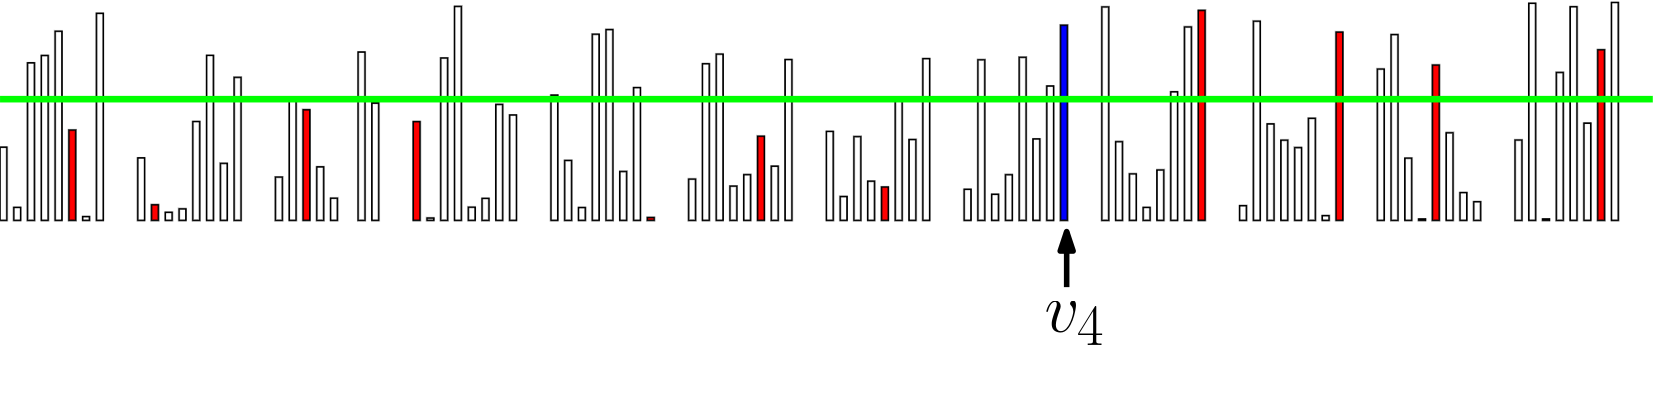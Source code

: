 <?xml version="1.0"?>
<!DOCTYPE ipe SYSTEM "ipe.dtd">
<ipe version="70212" creator="Ipe 7.2.12">
<info created="D:20191006115057" modified="D:20191006115057"/>
<bitmap id="1" width="2000" height="500" BitsPerComponent="8" ColorSpace="DeviceRGB" Filter="FlateDecode" length="16146" encoding="base64">
eNrt3U/otm9a1/EnrDaJhQlWxEBDERa6mllUBklQmyhaPKAlChEoBS2EoF2zCwIXQaEQgWIp
PIso2hSEQVaLmZVSEsEEQ0SCSYltEunuS0/zg2fuv9f1vc/rexzH5/XiWs00d/dzXdd9nsf5
9vfndAIAAAAAAAAAAAAAIMj/ucctAgAAAACI9b/ucYs+8+6mDx8+uEUAAAAAALE05K336jdd
4l4BAAAAAIT72JB/2yUa8sV7df6fv3//3r0CAAAAAAinIbtXAPCIf3aPWwQAAEA4Ddm9AoDH
90H/DDoAgIv+8j1uEUDO2fn8P3/bhvyHb3qrb6W3A2Bm+DOX2AcBAD7GgWte/lu3CCDn7Hxt
m3jbsl3tr6DT2wEwM9gHAQAu+jgU/f1L9HYAZ+cKvf3fn6nwrXQGAMwM9kEAgAeHopf/RG8H
cHZWtrt8KwCwDwIAvDm9fakv3WQWBZydfSsAMDMAAIyhtx8wi1b7Jw8DdDk7+1YAYGYAAGhE
bz9gFv3S2fVebwecnX0rADAzAADMorcfMYueXXo74OzsW9HFyzP9gze5RYCZwT4IAHB7KNLb
nzmL6u2As7NvRVsfh6Ib3CLAzGAfBAC4PRTp7c+cRfV2wNnZt6Ktz4ai/3hGbwfMDPZBAIBH
hiK9/ZmzqN4OODv7VrR1YyjS2wEzg30QAOCRoUhvf+YsqrcDzs6+FW3p7QD2QQCAB+ntR8yi
ejvg7Oxb0ZbeDmAfBAB4kN5+xCyqtwPOzr4VbentAPZBAIAH6e1HzKJ6O+Ds7FvRlt4OYB8E
AHiQ3n7ELKq3A87OvhVt6e0A9kEAgAfp7UfMono74OzsW9GW3g5gHwQAeJDefsQs2ry3v3zP
f3CTBw3Ozr6VzjCY3g5gHwQAeJDefsQs2r+3v7vJgwZnZ99KZxhMbwewDwIAPEhvP2IWHdHb
X16Gv3RGZwBnZ99KZxhPbwewDwIAPEhvP2IWndLbHx+2AWdn34ox7IMA9kEAgAfp7UfMono7
4OzsW9GWfRDAPggAFPQj97zJt9Lbj5hF9XbA2dm3oi37IIB9EAAo6OP4cc1blW29/YhZVG8H
nJ19K9qyDwLYBwGAgr7e23/00qW3N/Bj91ydRfV2wNnZt6It+yCAfRAAKOjrvf3DWXz9oLe3
eoIb/g4FvR1wdvat6M4+CGAfBAAK0ttnPMEfvkRvB5ydfSudYSr7IIB9kE1+9h63CICn0Ntn
PMFN90pvB5ydfSu6sw8C2AfZcXau9m+vA2DujqO3936CervOAM7OvpXOsMjP3WMfBDAz0OXs
/D2X6AwAPH3H0du7P0G9XWcAZ2ffSmdYuuPcYB8EMDMw8uwMALt3HL09ambQ29P8u3vcIpyd
fSvu7jjffYneDmBmYPDZGQB27zh6e9TMoLenqflXZkLfs7NvlbmKVttx7IMA9kF0BgDK7jh6
e9TMoLen+Xiv/sily73C2dm3oumOYx8EsA+G784/fJPOAMBb0dtnPEG9XWe4f68uPfRe9+or
93jWzs6+lc6Qs+PYBwHsg3bnTX8Pr84AwDH09hlPUG/XGe7fq/69/evr1WVWBmdn30pniNpx
7IMA9kG788vz/bEzejsAb0tvn/EE9Xad4f69mtLbv3CJlcHZ2bfSGdJ2HPsggH3Q7rxpH9QZ
ADiG3j7jCertOsP9ezWlt1sZnJ1PyrbOYMexDwLYB+3OejsAJentM56g3q4z3L9XejvOzr4V
g3Yc+yCAfdDurLcDUJDePuMJ6u06w/17pbfj7OxbMWjHsQ8C2Aftzno7AAXp7TOeoN6uM9y/
V3o7zs6+FYN2HPsggH3Q7qy3A1CQ3j7jCertOsP9e6W34+zsWzFox7EPAtgH7c56OwAF6e0z
nqDerjPcv1d6O87OvhWDdhz7IIB90O6stwNQkN4+4wnq7TrD/Xult+Ps7FsxaMexDwLYB+3O
ejsABentM56g3q4z3L9XejvOzr4Vg3Yc+yCAfdDurLcDUJDePuMJ6u06w/17pbfj7OxbMWjH
sQ8C2Aftzno7AAXp7TOeoN6uM9y/V3o7zs6+FYN2HPsggH3Q7qy3A1CQ3j7jCertOsP9e6W3
4+zsWzFox7EPAtgH7c56OwAF6e0znqDerjPcv1d6O87OvhWDdhz7IIB90O6stwNQkN4+4wnq
7TrD/Xult+Ps7FsxaMexDwLYB+3OejsABentM56g3q4z3L9XejvOzr4Vg3Yc+yCAfdDurLcD
UJDePuMJ6u06w/17pbfj7OxbMWjHsQ8C2Aftzno7AAXp7TOeoN6uM9y/V3o7zs6+FYN2HPsg
gH3Q7qy3A1CQ3j7jCertOsP9e6W34+zc51u9fNQfu+4pR0u67zj2QQD7oN1ZbwegIL19xhPU
23WG+/dKb8fZuc+3+vrufJnebsexD0JHv3KPWzRvZqDUPug0AcAx9PYZT1Bv1xnu3yu9HWfn
Pt/q/3/Uu3f/5tPrg95ux7EPQvuT14b/WyrdZwZK7YNOEwAcO/Xp7b2foN6uM9y/V3o7zs59
vtVnvf3C3qy323Hsg9B5bv/WS0wyU2cGSu2DThMAHDn16e3dn6DerjPcv1d6O87Ofb6V3m7H
sQ+CuZ0BMwOl9kG/wWpP8G/c5BYB3ac+vT1qbtfbQ2dRvR1n5z7fSm+349gH2/mNe9wiTDKB
MwOl9kG/wYJP8Aa3COg+9entUXO73h46i+rtODv3+VZ6+1LfedOeLdU+yOl0Oxr4DWKSyZwZ
KLUP+g3WfIJ/64xJBpgx9entUXO73h46yejtODv3+VZ6+wFP8PEuqrfz+Hv1TZf4DWKSiZ0Z
KLUP+g060QMcOfXp7VFzu94eOsno7Tg79/lWevsBT/AXzuzfUu2D+A1ikvEbpPw+6DfoRA/M
8333vOHUp7dHze16e+gko7fj7NznW+ntpZ6g3k7f9QqTTN979YXr7IOc9PbIJwhN/fI9btHr
56tr3rZs6+1Rc7veHjrJ6O00pLfr7RWeoN5O3/UKk0zO2dlvMPSMo7cnPUFo/bb7twMvnRl+
+hK93T545L3S20MnGb2dhvR2vb3CE9Tb6bteYZLpfq++8qknJlaGnHH09qQnOMbvuMl6NfVt
/7ZLer3tP3iP+eobvpXeHjW36+2hk4zeTkN6u95e4Qnq7fRdrzDJxJ1x/AbTzjh6e9ITHDYz
XGO98rYX351r/pNb9HazaJVZVG9PW9v1dtrOotXOznp72nult9N3vcIkE3fG8RtMO+Po7UlP
cNjM8D/OWK+87S1255+4REO++K309sRZVG9PW9v1dtrOotXOznp72nult9N3vcIkE3fG8RtM
O+Po7UlP0MyAt90k0+tb6e2Js6jenra26+2YRft8K7190736lutWH8P1dvwGMcnUOuP4Daad
cfT2pCdoZsDbbpLp9a309sRZVG9PW9v1dsyifb6V3r59ktnwTxHU23F2xiQz9ozjN5h2xtHb
y/iOm7rMV2YGzO3tJhm93SxaaxbV29PWdr0ds2ifb6W371gZfvVTxxzD9Xb8BjHJ1Drj+A2m
nXH09mL74OP/DlC93XplvTrp7dO/ld6eOIvq7Wlru96+xk/f4w2cN4vq7WlNRm/H2RlnnHlr
O0POOHp7sX3wF8/0mq/MDJjb200yertZtNYsqrenre16+9pVdMM/y4Lus6jentZk9HacnXHG
mbe2M+SMo7e33Qf1duuV9eqkt0//Vnp74iyqt6et7Xr7ym/1fZcu69XUWVRvT2syejvOzjjj
zFvbGXLG0dvb7oN6u/XKenXS26d/K709cRbV29PWdr196bfa0kXpPovq7WlNRm/H2RlnnHlr
O0POOHp7231Qb7deWa9Oevv0b6W3J86ienva2q63L/1WenvSLKq3pzUZvR1nZ5xx5q3tDDnj
6O1t90G93XplvTrp7dO/ld6eOIvq7Wlre7He/vKt/vZNzdZ2vT1pFtXb05qM3o6zM84489Z2
hpxx9Pa2+6Debr2yXp309unfSm9PnEX19rS1vV5vf3dTs7Vdb0+aRfX2tCajt+PsjDPOvLWd
IWccvb3tPqi3W6+sVye9ffq30tsTZ1G9PW1tL9nbX57gXz+jt1N8FtXb05qM3o6zM84489Z2
hpxx9Pa2+6Debr2yXp309unfSm9PnEX19rS1vWpv7z4h6+2Bs6jentZk9HacnXHGmbe2M+SM
o7e33Qf1duuV9eqkt0//Vnp74iyqt6et7Xr70t+g3t52Fv3Je97kW+ntpZqM3o6zM84489Z2
hpxx9Pa2+6Debr2yXp309unfSm9PnEX19rS1XW9f+hvU29vOol/fBy97qxO93l6qyejtODvj
jDNvbWfIGUdvb7sP6u3WK+vVSW+f/q309sRZVG9PW9v19qW/Qb297Sz68aN+4BK9XZOpvOPY
B52dSViv3Kt1aztDzjh6e9t9UG+3XlmvTnr79G+ltyfOonp72tquty/9DertbWfRmid6vb3U
E9TbcXbGGWfe2s6QM47e3nYf1NutV9ark94+/Vvp7YmzqN6etrbr7Ut/g3p721lUb9dkmp4H
7YPOziSsV+5Vqd2Z7udBv8FS+6Debr2yXp309unfSm9PnEX19rS1XW9f+hvU29vOonq7JtP0
PGgfDFyv/s49noJTqrU9cB9MP+Po7W33Qb3demW9Ount07+V3p44i+rtaWu73r70N6i3t51F
9XZNpul50D4Yu15t+vc745Rqbdevhp9x9Pa2+6Debr2yXp309unfSm9PnEX19rS1XW9f+hvU
29vOonq7JtP0PGgfjF2v/toldhynVPdKvwo94+jtbfdBvd16Zb066e3Tv5XenjiL6u1pa7ve
vvQ3qLe3nUX1dk2m6XnQPmi9MiEnrFfuVandme7nQb/BUvug3m69sl6d9Pbp30pvT5xF9fa0
tV1vX/ob1NvbzqJ6uybT9DxoH7RemZAT1iv3qtTuTPfzoN9gqX1Qb7deWa9Oevv0b6W3J86i
enva2q63L/0N6u1tZ1G9XZNpeh60D1qvTMgJ65V7VWp3pvt50G+w1D6ot1uvrFcnvX36t9Lb
E2dRvT1tbdfbl/4G9fa2s6jersk0PQ/aB61XJuSE9cq9KrU70/086DdYah/U261X1quT3j79
W+ntibOo3p62tuvtS3+DenvbWVRv12Sangftg9YrE3LCeuVeldqd6X4e9BsstQ/q7dYr69VJ
b5/+rfT2xFlUb09b2/X2pb9Bvb3tLKq3azJNz4P2QeuVCTlhvXKvSu3OdD8P+g2W2gf1duuV
9eqkt0//Vnp74iyqt6et7Xr70t+g3t52FtXbNZmm50H7oPXKhJywXrlXpXZnup8H/QZL7YN6
u/XKenXS26d/K709cRbV29PWdr196W9Qb287i+rtmkzT86B90HplQk5Yr9yrUrsz3c+DfoOl
9kG93XplvTrp7dO/ld6eOIvq7Wlru96+9Deot7edRfV2TabpedA+aL0yISesV+5Vqd2Z7udB
v8FS+6Debr2yXp309ibf6uWjfs9N176V3p44i+rtaWu73r70N6i3t51F9XZNpul50D5ovTIh
J6xX7lWp3Znu58EDfoP/+x77oEnGemW96vu2J/f2dzdd+1Z6e+Isqrenre16+9LfoN7edhbV
2zWZpudB+6D1yoScsF65V6V2Z7qfB2s2mdh9UG+3XlmvTnp7k2/12Uf91zN6u1n0G3/Oenva
2q63L/0N6u1tZ1G9XZNpeh60D1qvTMgJ65V7VWp3pvt58LAm81sv0ZBNMtYr61X3t11v3/pz
1tsTZ1G9PW1t19uX/gb19razqN6uyTQ9D9oHrVcm5IT1yr0qtTvT/TxYs8nE7oPulfXKenXS
25t8K73dLLrhZdDb09Z2vX3pb1BvbzuL6u2aTNPzoH3QemVCTliv3KtSuzPdz4N6e6l90L2y
XlmvTnp7k2+lt5tFN7wMenva2q63L/0N6u1tZ1G9XZNpeh60D1qvTMgJ65V7VWp3pvt5UG8v
tQ+6V9Yr69VJb2/yrfR2s+iGl0FvT1vb9falv0G9ve0sqrdrMk3Pg/ZB65UJOWG9cq9K7c50
Pw/q7aX2QffKemW9OuntTb6V3j7gN/i5m565eentaWu73r50vdLb286iersm0/Q8aB+0XuVM
yMnrlXtVanem+3lQby+1D7pX1ivr1Ulvb/Kt9PYZv8Ebnrl56e1pa7vevnS90tvbzqJ6uybT
9DxoH7Re5UzIyeuVe1Vqd6b7eVBvL7UPulfWK+vVSW9v8q309jG/wa+d0dvtzq+9V3r70vVK
b287i+rtmkzT86B90HqVMyEnr1fuVandme7nQb291D7oXlmvrFcnvb3Jt9LbzQwbPkpvT1vb
9fal65Xe3nYW1ds1mabnQfug9SpnQk5er9yrUrtz8mnid9/kNGF3PuntxWYGKjYZvb3tt9Lb
A3+DervO8Oi90tuXrld6e9tZVG/XZJqeB+2D1qucCTl5vXKvSu3O4aeJTf/U09jThIbcfb4a
MzNQscno7W2/ld4e+BvU23WGR++V3r50vdLb286ievvyh3h653K5XC6Xy+VyuVwul8vlcrlc
LpfL5XK5XC6Xy+VyuVwul8vlcrlcLpfL5XK5XC6Xy+VyuVwul8vlcrlcLpfL5XK5XC6Xy+Vy
uVwul8vlcrlcLpfL5XK5XC6Xy+VyuVwul8vlcrlcLpfL5XK5XC6Xy+VyuVwul8vlcrlcLpfL
5XK5XC6Xy+VyuVwul8vlcrlcLpfL5XK5XC6Xy+VyuVwul8vlcn12nRZ7//79u3fvPnz48A3/
+ct/8vKfv/y35/+Td//P0o86QM1vlWzre3XM2x57r2ravchc4155r5J3nGM2ervzurXdvbJe
9d1xYleGmrNozSf48Vu9fK+zE/LwezVmktm/eZ1d71vN7TrD5nt16aGbkJ+2Xl1cQ0evV2Nm
0Zon+h3vlX71lluqfRC9XWdYuV79/kvcqxbv1Q/c5OQ17zShIXefr+yDgawM3WdRvT3wNFFz
ZtDb0+jtR6xXenvbWVRv12Sangftg9arvhOy9arUjuNeHfC2d/87FPR2u/OKtd29Clzbx+w4
sSuD3r7156y3951k9Had4dF7pbcvXa/09razqN6uyTQ9D9oHrVd9J2TrVakdx7064G3/yTO9
nqDebndesba7V4Fr+5gdJ3Zl0Nu3/pz19r6TjN6uMzx6r/T2peuV3t52FtXbNZmm50H7oPWq
74RsvSq147hX3vamO47e3n1td68C1/YxO07syqC3b/056+19Jxm9XWd49F7p7UvXK7297Syq
t2syTc+D9kHrVd8J2XpVasdxr7ztTXccvb372u5eBa7tY3ac2JVBb9/6c9bb+04yervO8Oi9
0tuXrld6e9tZVG/XZJqeB+2D1qu+E7L1qtSO415525vuOHp797XdvQpc28fsOLErg96+9ees
t/edZPR2neHRe6W3L12v9Pa2s6jersk0PQ/aB61XfSfkrffqX99jvbK2n/T2vB1Hb+++trtX
gWv7mB0ndmXQ27f+nPX2vpOM3q4zPHqv9Pal65Xe3nYW1ds1mabnQfug9arvhLzvN3iD9cra
ftLb83YcvX3G2u5eRa3tY3ac2JVBb9/6c9bb+04yervO8Oi90tuXrld6e9tZVG/XZJqeB+2D
1qu+E/K+3+Afv3Tp7db24vdKb087TWjI3ecrK0MgK0P3WVRvDzxN1JwZ9PY0evsR65Xe3nYW
1ds1mabnQfug9arvhLzzN1hskhmz47hX3VeG2B1Hbx+ytrtXSWv7mB0ndmXQ27f+nPX2vpOM
3q4zPHqv9Pal65Xe3nYW1ds1mabnQfug9arvhKy3l9px3KvuK0PsjqO3D1nb3auktX3MjhO7
MujtW3/OenvfSUZv1xkevVd6+9L1Sm9vO4vq7ZpM0/OgfdB61XdC1ttL7TjuVfeVIXbH0duH
rO3uVdLaPmbHiV0Z9PatP2e9ve8ko7frDI/eK7196Xqlt7edRfV2TabpedA+aL3qOyHr7aV2
HPeq+8oQu+Po7UPWdvcqaW0fs+PErgx6+9afs97ed5LR23WGR++V3r50vdLb286iersm0/Q8
aB+0XvWdkPX2UjuOe1Xtbf9DN9lxip8mNOTu89WYmYFS85XeHvgE9fZS9HaTzMJ7pbcvXa/0
9qR+pbenNRm9nb7r1agmo7db2zN6+7ub7DjFTxMacvf5aszMQKn5Sm8PfIJ6eyl6u0lm4b3S
25euV3p7Ur/S29OajN5O3/VqVJPR263tMb395b/9D2fsOC1OExpy9/lqzMxAqflKbw98gnp7
KXq7SWbhvdLbl65XentSv9Lb05qM3k7f9WpUk9Hbre1Jvd2O0/Q0oSF3f9vHzAyUmq/09sAn
qLeXorebZBbeK7196Xqltyf1K709rcmoH/Rdr0Y1Gb3d2q6323HKnyY05O5v+5iZgVLzld4e
+AT19lL09sz16ruue+bKoLcvXa/09qR+pbenNRn1g77r1agmo7db2/V2O07504SG3P1tHzMz
UGq+0tsDn6DeXoreHrteXaO3t1nb9fakfqW3pzUZ9YO+69WoJqO3W9v1djtO+dOEhtz9bR8z
M1BqvtLbA5+g3l6K3p68Xv38p56/MujtS5+g3p7Ur/T2tCajftB3vRrVZPR2a7vebscpf5rQ
kLu/7WNmBkrNV3p74BPU20vR261XC1cGvX3pE9Tbk/qV3p7WZNSPzJPXb7/ujVcGvV1vf+u1
/TtvGrw7H/e223HaniY05O5v+5gzDhWbjH6V9AT19lL0duvVwpVBb1/6BPX2trOo3h44Iasf
PPhebfqnventy5uM3l5mbX93k95ux0k+TWjI3d/2MWccKjYZ/SrpCertpejt1quFK4PevvQJ
6u1tZ1G9PXBCVj94/L36n58qsTLo7Xp7jYb8C2fXe73djhN/mtCQu7/tY844VGwy+lXSE9Tb
S9Hbl96rX7pn+Mqgty99gnp721n0mFr7W256ynult7/llqp+eK/09gOajN5eZm0/4DSht9tx
mp4mNOTub/uYMw4Vm4zenvQE9fZS9PZD3vYNf2/4qJVBb1/6BPX2trPoYbX2hqe8V3r7W26p
6of3Sm8/oMno7WXWdr19+dtux2l7mtCQu7/tY844VGwyenvSE9TbS9HbD7hX336J3m5Cfu0T
1NvbzqJH1tpfP6O393qC6oeTl97+lk1Gby+ztuvty992O07b04SG3P1tH3PGoWKT0duTnqDe
Xore3n2+Kr0y6O1Ln6De3nYWrVlr9fbuTzC2fnivqq1Xo5qM3l5mbdfbl7/tdpy2pwkNufvb
PuaMQ8Umo7cnPUG9vRS9vft8VXpl0NuXPkG9ve0sqrcHTsjqBxXeq+QJWW8v9V7tf4J6+7q3
3Y7T9jShIXd/28eccajYZPT2pCeot5eit3efr0qvDHr70ieot7edRfX2wAlZ/aDCe5U8Ievt
pd6r/U9Qb1/3tttx2p4mNOTub/uYMw4Vm4zenvQE9fZS9Pbu81XplUFvX/oE9fa2s6jeHjgh
qx9UeK+SJ2S9vdR7tf8J6u3r3nY7TtvThIbc/W0fc8ahYpPR25OeoN5eit7efb4qvTLo7Uuf
oN7edhbV2wMn5AOe4PffY273XiVPyHp7qfdq/xPU29e97Xp729OEhtz9bR9zxqFik9Hbk56g
3l6K3t59viq9MujtS5+g3t52FtXbAyfkw57gNeZ271X4hKy3l3qv9j9BvX3d2663tz1NaMjd
3/YxZxwqNhm9PekJ6u2l6O3d56vSK4PevvQJ6u1tZ1G9PXBCPuwJ/tSly9zuvTIh6+2l3qv9
T1BvX/e26+1tTxMacve3fcwZZ4dvuslpwsqgquntfent3eer0iuD3r70CertbWdRvT1wQq75
BJ3o096r5AlZby/1Xu1/gnr7urddb297mtCQu7/tY844u7/VNU4TVgZVTW/vS2/vPl+VXhn0
9qVPcEtV+6mb/P2D9fuV3p7Wr/T2QHp7xSajtxdrMnr7wrddb297mtCQu7/tY844u7/Vb5xx
mrAyqGp6e3d6e/f5qvTKoLcvfYLbu2jgXzlQcxbV2wMnZL2dCu9V8oSst5d6r/Y/Qb193duu
t7c9TWjI3d/2MWecMd9qVJPR25OeoN5eit7efb4qvTLo7Uuf4PYu+v1n/PtxuvQrvT2tX+nt
gfT2ik1Gb6/WZPT2dW+73t72NKEhd3/bx5xxxnyrUU1Gb096gnp7KXp79/mq9Mqgty99grpo
26lPbw+ckPV2KrxXyROy3l7qvdr/BPX2dW+73t72NKEhd3/b/9U9Xc44Y77VqCajtyc9Qb29
FL29+3xVemXQ25c+QV207dSntwdOyHo7Fd6r5AlZby/1Xu1/gnr7urddb297mtDbZ7ztN3Q5
49T8Vt97z/Amo7cnPUG9vRS9vft8VXpl0NuXPkFdtO3Up7d3p7cHnuhnvFfJE7LeXuq92v8E
9fZ1b7ve3vY0obfPeNv/xKVLb3/W2n6NWjtykol9gnp7KXp79/mq9Mqgty99grpo86lPb+9L
bw880c94r5InZL291Hu1/wnq7evedr297WlCbx/yti/eccJ7+89cotZOnWRin6DeXore3n2+
Kr0y6O1Ln6Au2nzq09v70tsDT/Qz3qvkCVlvL/Ve7X+Cevu6t11vb3ua0NuHvO16e9Iks+Nb
ffmeqSvDmCf4+ZueOH7o7UXo7d3nq5pvu95+xBPURZOmPr09rV/p7YH09opNRm+v1mT09nVv
u97e9jShtw952/X2pElm9yt6TZe33RNc+gT19lL09mr36sdv6rLj6O1HrFe66AN+5J4uU5/e
ntav9PZAenvFJqO3V2syentagdTb7c45b7venjTJ7H5Fv3iJ3t7oCX71zNPHD729CL295r16
/P/mVfNt19uPWK900Yfv1aZ/P47e7r3KeYJO9GnvVfKErLeXeq/2P0G9Pa1A6u1255y3XW9P
mmRqnibGTDLh58EBvf32XzOpIR88IQ+7Vz90pteOo7cfsV7pog/fqx+9RG/3XnmCTvRp79WY
M85xTUZvr9Zk9Pa0Aqm3251z3na9PWmS0ds9wXUfNaC3H/DXIY+ZGfT2tLOz3n7EeqWLJvUr
vT3tvdLbA+ntFZuM3l6tyejtaQVSb7c757ztenvSJKO3e4LrPmpMbz//ayZ7dQa9vei9ar7j
6O1HrFe6aFK/0tvT3iu9PZDeXrHJ6O3VmozenlYg9Xa7c87brrcnTTJ6uye47qPG9PbunUFv
L3qvmu84evsR65UumtSv9Pa090pvD6S3V2wyenu1JqO3r3vb9fa2pwm9fcjbrrcnTTJ6uye4
7qP09iL09qL3qvmOo7cfsV7pokn9Sm9Pe6/09kB6e8Umo7dXazJ6+7q3XW9ve5rQ24e87Xp7
0iSjt3uC6z5Kby9Cby96r5rvOHr7EeuVLprUr/T2tPdKbw+kt1dsMnp7tSajt6972/X2tqcJ
vX3I2663J00yersnuO6j9PYi9Pai96r5jqO3H7Fe6aJJ/Upv3+Rz13mCTvTWqwFnnOOajN5e
rcno7WkFUm+3O+e87Xp70iSjt3uC6z5Kby9Cby96r7Z81N+96S2nPr196Xqltyf1K719x+h+
kSfoRG+9GnDGOa7J6O3VmozenlYg9Xa7c87brrcnTTJ6uye47qP09iL09qL3auNH3fCWU5/e
vnS90tuT+pXevnV0/9oZT9CJ3no15oxzXJPR26s1Gb09rUDq7XbnnLddb0+aZPR2T3DdR+nt
RejtRe/V9o/6q2f09hYT8v71Sm9P6ld6+9bR3RPU261XevsTfoN6e7Umo7enFUi93e6c87br
7UmTjN7uCa77KL29CL296L0q9lE1Z4YZE/L+9UpvT+pXevvW0d0T1NutV3r7E36Denu1JqO3
pxVIvd3unPO26+1Jk4ze7gmu+yi9vQi9vei9KvZRNWeGGRPy/vVKb0/qV3r71tHdE9TbrVd6
+xN+g3p7tSajt6cVSL3d7pzztuvtSZOM3u4Jrvsovb0Ivb3ovSr2UTVnhhkT8v71Sm9P6ld6
+9bR3RPU261XevsTfoN6e7Umo7enFUi93e6c87br7UmTjN7uCa77KL29CL296L0q9lE1Z4YZ
E/L+9UpvT+pXevvW0d0T1NutV3r7E36Denu1JqO3pxVIvd3unPO26+1Jk4ze7gmu+yi9vQi9
vei9KvZRNWeGGRPy/vVKb0/qV3r71tHdE9TbrVd6+xN+g3p7tSajt6cVSL3d7pzztuvtSZOM
3u4Jrvsovb0Ivb3ovSr2UTVnhhkT8v71Sm9P6ld6+9bR3RPU261XevsTfoN6e7Umo7enFUi9
3e6c87br7UmTjN7uCa77KL29CL296L0q9lE1Z4YZE/L+9UpvT+pXevvW0d0T1NutV3r7E36D
enu1JqO3pxVIvd3unPO26+1Jk4ze7gmu+yi9vQi9vei9KvZRNWeGGRPy/vVKb0/qV3r71tHd
E9TbrVd6+xN+g3p7tSajt6cVSL3d7pzztuvtSZOM3u4Jrvsovb0Ivb3ovSr2UTVnhhkT8v71
Sm9P6ld6+9bR3RPU261XevsTfoN6e7Umo7enFUi93e6c87br7UmTjN7uCa77KL29CL296L0q
9lE1Z4YZE/L+9UpvT+pXevvW0d0TzOntL9/q226yXs074xzXZPT2ak1Gb08rkHp723vlba92
dtbbK57o9XZPUG/X259yr/T2th9Vc2ao+QR/8KZnzgx6e1K/0tu3ju6eYFRvf3eT9WreGee4
JqO3V2syentagdTb294rb3u1s7PeXmqS0ds9wXUfpbcXobcXvVfFPqrmzFD5CV6jt1vbT3r7
IaO7J5jW21++1S+f0UWnnnGOazJ6e7Umo7enFUi9ve298rZXOzvr7aUmGb3dE1z3UXp7EXp7
0XtV7KNqzgyVn+BPnHn+zKC3J/UrvX3r6O4JBvb2wNOE3r68yejt1ZqM3p5WIDfe9u+67q32
Qb3d217k7Ky3l5pk9HZPcN1H6e1F6O1F71Wxj6o5M8x4gvvXK709qV/p7VtHd09Qbz/p7Xr7
63+Denu1JqO3pxXIPZ3hMr19JL193b2q+QTHTDJ6uye47qP09iL09qL3qthH1ZwZZjzB/euV
3p7Ur/T2raO7J6i3n/R2vf31v0G9vVqT0dvTCuSu2/7zn3rbsq23e9uLnJ319lKTjN7uCa77
KL29CL296L0q9lE1Z4YZT3D/eqW3J/UrvX3r6O4J6u0nvf3SR/3Dm7qccY5rMnp7tSajt6cV
yP5lW2/3thc5O+vtpSYZvd0TXPdRensRenvRe1Xso2rODDOe4P71Sm9vu7br7QeM7p6g3n7S
26981A1dzjjHNRm9vVqT0dvTCqTenrQPpr/tenuZuX3S1Ke3Rz1Bvb0Uvb3ovSr2UTVnhhlP
cP96pbe3Xdv19gNGd09Qbz/p7dc/6i+e0dtbTDLJZxy9PbRA6u1J+2D62663l5nbh019gRNy
7BPU20vR24veq2IfVXNmmPEE969XenvbtV1vP2B09wT19pPe3mRmKN1k9PZqTUZvTyuQenvS
Ppj+tuvtZeb22KlvzCQTPrfr7UXo7UXvVfOzs95+xMygt7dd2/X2A0Z3T1BvP+ntevvr/4Bb
Jpmv3WMffMIT1NvTCqTenrQPpr/tW3aclz/Ct183eL06Zm2PnfrGTMjhc7veXoTeXvReNT87
6+1HzAx6e9u1XW8/YHT3BPX2k96ut7/+D7ixftz4Z+M74zznCertaQVSb0/aB9Pf9sU7jt5e
apLR2z3BdR+ltxehtxe9V83Pznr7ETOD3t52bdfbDxjdPUG9/aS36+2v/wNurx+fu8QZ52lP
UG9PK5B6e9I+mP62b99xXv6Hv/Sp8evVMWt77NQ3ZkIOn9v19iL09qL3qvnZWW8/YmbQ29uu
7Xr7AaO7J6i3n/R2vf31f8Bd9SPtPHjoE9Tb0wqk3p60D6a/7Yt3HL09bXfW22Pndr29CL29
6L1qfnbW24+YGfT2tmu73n7A6O4J6u0nvV1vf/0fUG+v1mT09rQCqbcn7YPpb7veXmZuj536
xkzI4XO73r7Iz9z0xi+D3h5zdtbbj5gZ9Pa2a7vefsDo7gnq7Se9XW9//R9Qb6/WZPT2tAKp
tyftg+lvu95eZm6PnfrGTMjhc7vevnS9ukZvrz9f6e1pT3D/eqW3t13b9fYDtkJPUG8/6e16
++v/gHp7tSajt6cVyMje/qWbBle19Lddby8zt8dOfWMm5PC5XW9ful5975kSL4PeHnN21tuP
mBn09rZru95+wFboCertJ71db3/9H1Bvr9Zk9Pa0AhnZ2w/4K+jG0NvT1qtj1vbYqW/MhBw+
t+vtfXccvb3ZbX/DWVRvXzoz6O1t13a9/YCt0BPU2096u97++j+g3l7tjKO3pxXI4N7+N8+M
r2rpb7veXmZuj536xkzI4XO73t53x9Hbm932N5xF9falM4Pe3nZt19sP2Ao9Qb39pLfr7a//
A+rt1c44entagQzu7YFVLf1t19vLzO2xU9+YCTl8bg/s7S//yQ/d1GXH0du7z1d6e6nbvn+9
0tvbnp319gNGd09Qbz/p7Xr76/+Aenu1JqO3pxVIvT2pqo152//CTW+14+jtabuz3r5pbf8r
N/Wa2zN7++1/FFuXHUdv7z5f6e2lbvv+9Upvb3t21tsPGN09Qb39pLfr7a//A+rt1ZqM3t62
QNac22PPg2PUvFc7/wn8enuZuT126hszIe9b2zfVWr295tv+42f09hY/c719873S25fODHp7
27Oz3n7A6O4J6u0nvV1vf/0fUG+v1mT09rYFsubcHnseHKNyb/9HZ952x9Hb03ZnvX3H2v73
zujt3vYeG73eHnN21tuPmBn09rZnZ739gNHdE9TbT3r73N7+8v/vn7vumX9Avb1ak9Hb2xbI
mnN77HlwjFFNRm8vM7crkN0n5PDWp7fXWtv19rzfoN5e5LbvX6/09rZnZ739gNHdE9TbT3r7
6N5+4+/51dsnNxm9vW2BrDm3x54Hx9Db09armrU2uUDWvFfhrU9vr7W26+15v0G9vcht379e
6e1tz856+wGjuyeot5/09um9/eU7/JNPPf8PqLdXazJ6e9sCWXNujz0P1vSP7xneZPT2MnO7
Atl9Qg5vfXp7rbVdb8/7DertRW77/vVKb297dtbbDxjdPUG9/aS3B/T25X9Avb1ak9Hba5wH
x8ztsefByvvgEX/vkt7edr2qWWuTC2TNexXe+vT2Wmu73p73G9Tbi9z2/euV3t727Ky3HzC6
e4J6+0lv19vL14/YfXD/GUdvr3EeHDO3x54HK++Df/4Svd16VbnWJhfImvcqvPXp7bXWdr09
7zeotxe57fvXK7297dlZbz9gdPcE9faT3q63l68fsfvg/jOO3l7jPDhmbo89D9oHKzYZvb3M
3P4nbxp8mhizMoS3Pr291tqut+f9BvX2Ird9/3qlt7c9O+vtB4zunqDerjPo7fXrR+w+uP+M
o7fXOA+Omdtjz4P2wYpNRm8vNrdfo7fXXxnCW5/eXmtt19vzfoN6e5Hbvn+90tvbnp319gNG
d09Qb9cZ9Pb69SN2H9x/xtHba5wHx8ztsedB+2DFJqO3F5vb/+WZ8aeJMStDeOvT22ut7Xp7
3m9Qby9y2/evV3p727Oz3n7A6O4J6u06g95ev37E7oP7zzh6e43z4Ji5PfY8aB+s2GT09rZz
e/LbXnNlCG99enuttV1vz/sN6u1Fbvv+9UpvN1/p7de3Qk9Qb9cZ9Pb69SN2H9x/xtHba5wH
x8ztsedB+2DFJqO3t53bk9/2mitDeOvT22ut7Xp73m9Qby9y2/evV3q7+Upvv74VeoJ6u86g
t9evH7H74P4zjt5e4zw4Zm6PPQ/aBys2Gb297dye/LbXXBnCW5/eXmtt19vzfoN6e5Hbvn+9
0tvNV3r79a3QE9TbdQa9vX79iN0H959x9PYa58Exc3vsedA+uOmjvvu6RjuO3u48mLMyhLc+
vX3R2663p9Vavb37E9y/Xunt5iu9/fpW6Anq7TqD3l6/fsTug/vPOHp7jfPgmLk99jxoH9ze
ry7T2w9er8q+V3/6JivDwU8wvPXp7Yvedr09rdbq7d2f4P71Sm9ve3bW2w8Y3T1BvV1n0Nvr
14/YfXD/GUdvr3EeHDO3x54H7YM7PurnPtVux9HbV79XN1gZDn6C4a1Pb1/0tuvtabVWb+/+
BPevV3p727Oz3n7A6O4J6u06g95ev37E7oP7zzh6e43z4Ji5PfY8aB+s+FF6e/e5/d27f352
WRne5AmGtz69fdHbrren1Vq9vfsT3L9e6e1tz856+wGjuyeot+sMenv9+hG7D+4/4+jtNc6D
Y+b22POgfbDiR+nt3ef2Yk+w7Nr+rTdZ21//UXr7orddb0+rtXp79ye4f73S29uenfX2A0Z3
T1Bv1xn09vpn59h9cP8ZR2+vcR4cM7fHngftgxU/Sm/vPrfr7Q+voqv/2TvhrU9vX/S26+1p
tVZv7/4E969Xenvbs7PefsDo7gnq7TqD3l7/7By7D+4/4+jtNc6DY+b22POgfbDiR+nt3ed2
vX3LKvorZ6ztz/oovX3R2663p9Vavb37E9y/Xuntbc/OevsBo7snqLfrDHp7/bNz7D64/4yj
t9c4D46Z22PPg/bBih+lt3ef2/V2a7ve3mdtrzlf6e3DN3q9vUut1dvbnp319gNGd09Qb9cZ
9Pb6Z+fYfXD/GUdvr3Ee1GS6nwftgxU/Sm/vPrfr7dZ2vb3P2l5zvtLbh2/0enuXWruyi778
J998k7ldrT3p7Xp727ldZyg1MySfnWP3wf1nHL29xnlQk+l+HrQPVvwovb373K63W9v19j5r
e835Sm8fvtHr7V1q7eLevvXfYxI7tyfXWr29+xM8YBWtubbrDKVmhuSzc+w+uP+Mo7fXOA9q
Mt3Pg/bBih+lt3ef2/X2Mqvo771p/CKjty962/X2tFqrt3d/gvvXq/W9/eW//bUz5na1tvjc
ftLb9XadQW9vcnaO3Qf3n3H09hrnwTFze+x50D5Y8aP09u5zu95ebBW9Rm+3tpedr/T24Ru9
3t6l1h7S283taq3ePvgJHrCK1lzbdYZSM0Py2Tl2H9x/xtHba5wHx8ztsedB+2DFj9LbH/hW
//YeT9Da/tlH/ZczIYuM3r7obdfb02qt3t79Ce5fr/T2tmdnvf2A0d0T1NutV3p7/bNz7D64
/4yjt9c4D46Z22PPg/bBih+ltz/8B9z0Tz3V2wPX9vCP0tsXve16u5Wh0Cyqty9tfXp727Oz
3n7A6O4J6u3WK729/tn5y/doyEeeJvT2wCYTex60D1b8KL394T/gH73EE7S2+yi9fenbrrdb
GQrNonr70tant7c9O+vtB4zunqDebr3S27ucnR//54tqyIG9/eWjvuU6TeZtzjh6u31Qb3/u
2u4JxqwMIvkBH6W3L3rb9XYrQ6FZVG9f2vr09s5nZ7199ejuCert1iu9vcvZ+YuX6O3HnyYq
zwzXaDJvc8bR2+2Devtz13ZPMGZlEMkP+Ci9fdHbrrdbGQrNonr70tantzc/O+vtS0d3T1Bv
t17p7erHSW8fNDP86qc0mbc84+jt9kE7znPXdk8wZmUQyQ/4KL190duut1sZCs2ievvSk5fe
3v/s3L3W6u3dn+ABq2jNtV1nKDUzlL5Xenu1JhPc2zWZQmccvd0+aMd57truCVrb9Xa9vfzb
rrdbGQrNonr70pOX3u7srLdf3wo9Qb3deqW3qx8nvd3MoMno7fZBtbb+2u4JWtv1dr29/Nuu
t1sZCs2ievvSk1ex3v7y//jz1w1e25Nrrd7e/QnOKNs6Q/eZofS90turNRm9XZPR2/V2tVZv
9wSt7T5Kbz/8bdfbrQyFZlG9fenJq15v3/rv85qxtifXWr29+xOcUbZ1hu4zQ+l7pbdXazJ6
uyajt+vtaq3e7gla232U3n742663WxkKzaJ6+9KTV8ne/vI//OqnxjeZ5Fqrt3d/gjPK9o5v
9bP3mEWPnBlK3yu9vVqT0ds1Gb1db1dr9XZP0Nruo/T2w992vd3KUGgW1duXnryq9va0JpNc
a/X27k/wgFW08toe+PfjWNsD64febmbQZPT2UxN6u97uCVrbrQzPOOPo7Uvedr39cV+9x8/5
tauo3r705KW3Ozvr7de3Qk9Qb797r77n0mUWtbYPqx96u5lBk9HbT03o7Xq7J2httzK8/qP0
9kVvu96+9V5d4+f8hFVUb1968tLbnZ319uvL++Pf6r/fM/gJHrCKll7bV96r5M4w6l7p7dWa
TPPe/k/v0WT0dr1db9fbPUFru5VBb199r37tHr399Wv75y/xc9bb9XZNRm8P6e0f79UNerve
rjPo7Xq73v7E92rAjjNmbv+OmwafB/V2tVZv19s1Gb3d2r7pny+qt4eu7Xq73q636+16+yt6
+++8RG/X23f7F/eYGfR2vT22t//ZSzSZN/wDBv79znq7Wqu36+2ajN5ubf/mS/R2a7verrfr
7Xq73v6s3j5nbdfbK92rOX/fhN6ut+vtTvRz5/ZfPOMJajJ2HE1Gb9fb9XZru95ubdfb9Xa9
XW/X2/V2vb3avfpTl5gZ9Ha9XW9XazUZvd0T1Ns9QWu7BVlv9wT1dr1db9fbNRm9XW/X2/V2
pwm9XW/X250mNBlPUJOx42gyeru1XW+3tuvterverrdrMnq73q636+2779V/usfMoLfr7Xq7
WqvJeIJ+g3q73q63W9v1dk9Qb/cE9Xa9XZPR2/V2vV1vf/BtD/x36unterve7hBnbvcENRk7
jiajt1vb9XZru96ut+vtersmo7fr7Xq73v70t/0PXGJm0Nv1dr1drdVkPEG/QTuO3q63W9v1
dk9Qb/cE9Xa9XZPR2/V2vV1vb72KWtvVD71db9dkPEG9Xa3V2z1Ba7uP0tv1dr1db7e26+16
u96ut+vteruZQW/X2/V2tVaT0ds9Qb3dE7S2W9v1dk9Qb898gv/tHr1db9fb9Xa9XW/X280M
erverrertZqMJ+g3qLfr7Xq7tV1v9wT1dk/wwY/a/O+J09v1dr1db9fbCz/B33fT/Lldb7e2
6+16u5+zJuMJ6u1qrSajt1vb9XZru95ubX+7j/pdl+jterverrfr7a2f4Ob/W6rebmbQ2/X2
8r39y/f4OWsy4R/1hes0GTuOJqO3W9v1dmu73m5tn7Hj6O16u96ut+vtb/IE//OZlLldb7e2
6+1ze/vHP+ANfs6ajI+6RpOx42gyeru1XW+3tuvt1na9XW/X299wbf/1e/R2vX3ME9TbbfR6
u97eq7d/8RI/Z03GR322D37l0+uD3m7H0WT0dmu73m5t19ut7Xr7iLX9N9+kt7dY2+f8FXRT
evuHM3fv1fn/5O4f8OL/5Ma9OuJbXbre8FsdubZ3v1el36st3+rItX35vbrykrzVE6x5r46c
288fx/t7//yrwN9g+truCa7ZB0et7TWfYP8dZ//a7gla263tz/tW11Z3a/vkb/XwhGxtD9xx
wtf2PbW2fymatLbv6+1ptfbg5X3TP5N8xxPc9Hdh7/snpQ/4Voet7Z5gnW912Noe+ARr3qs3
X9j9Bq3tnqC13RO0tnuC1nZP0NruvbK2e6+s7b6Vtd3avvS5X3PxXr2/adPn7/ufDP5Wx6zt
nmCpb/W2v/HZT7Dmvarw0P0Gre2eoLXdE7S2e4LWdu+Vtd17ZW33XlnbfStru7UdAAAAAAAA
AAAAAAAAAAAAAAAAAAAAAAAAAAAAAAAAAAAAAAAAAAAAAAAAAAAAAAAAAAAAAAAAAAAAAAAA
AAAAAAAAAAAAAAAAAAAAAAAAAAAAAAAAAAAAAAAAAAAAAAAAAAAAAAAAAAAAAAAAAAAAAAAA
AAAAAAAAAAAAAAAAAAAAAAAAAAAAAAAAAAAAAAAAAAAAAAAAAAAAAAAAAAAAAAAAAAAAAAAA
AAAAAAAAAAAAAAAAAAAAAAAAAAAAAAAAAAAAAAAAAAAAAAAAAAAAAAAAAAAAAAAAAAAAAAAA
AAAAAAAAAAAAAAAAAAAAAAAAAAAAAAAAAAAAAAAAAAAAAAAAAAAAAAAAAAAAAAAAAAAAAAAA
AAAAAAAAAAAAAAAAAAAAAAAAAAAAAAAAAAAAAAAAAAAAAAAAAAAAAAAAAAAAAAAAAAAAAAAA
AAAAAAAAAAAAAAAAAAAAAAAAAAAAAAAAAAAAAAAAAAAAAAAAAAAAAAAAAAAAAAAAAAAAAAAA
AAAAAAAAAAAAAAAAAAAAAAAAAAAAAAAAAAAAAAAAAAAAAAAAAAAAAAAAAAAAAAAAAAAAAAAA
AAAAAAAAAAAAAAAAAAAAAAAAAAAAAAAAAAAAAAAAAAAAAAAAAAAAAAAAAAAAAAAAAAAAAAAA
AAAAAAAAAAAAAAAAAAAAAAAAAAAAAAAAAAAAAAAAAAAAAAAAAAAAAAAAAAAAAAAAAAAAAAAA
AAAAAAAAAAAAAAAAAAAAAAAAAAAAAAAAAAAAAAAAAAAAAAAAAAAAAAAAAAAAAAAAAAAAAAAA
AAAAAAAAAAAAAAAAAAAAAAAAAAAAAAAAAAAAAAAAAAAAAAAAAAAAAAAAAAAAAAAAAAAAAAAA
AAAAAAAAAAAAAAAAAAAAAAAAAAAAAAAAAAAAAAAAAAAAAAAAAAAAAAAAAAAAAAAAAAAAAAAA
AAAAAAAAAAAAAAAAAAAAAAAAAAAAAAAAAAAAAAAAAAAAAAAAAAAAAAAAAAAAAAAAAAAAAAAA
AAAAAAAAAAAAAAAAAAAAAAAAAAAAAAAAAAAAAAAAAAAAAAAAAAAAAAAAAAAAAAAAAAAAAAAA
AAAAAAAAAAAAAAAAAAAAAAAAAAAAAAAAAAAAAAAAAAAAAAAAAAAAAAAAAAAAAAAAAAAAAAAA
AAAAAAAAAAAAAAAAAAAAAAAAAAAAAAAAAAAAAAAAAAAAAAAAAAAAAAAAAAAAAAAAAAAAAAAA
AAAAAAAAAAAAAAAAAAAAAAAAAAAAAAAAAAAAAAAAAAAAAAAAAAAAAAAAAAAAAAAAAAAAAAAA
AAAAAAAAAAAAAAAAAAAAAAAAAAAAAAAAAAAAAAAAAAAAAAAAAAAAAAAAAAAAAAAAAAAAAAAA
AAAAAAAAAAAAAAAAAAAAAAAAAAAAAAAAAAAAAAAAAAAAAAAAAAAAAAAAAAAAAAAAAAAAAAAA
AAAAAAAAAAAAAAAAAAAAAAAAAAAAAAAAAAAAAAAAAAAAAAAAAAAAAAAAAAAAAAAAAAAAAAAA
AAAAAAAAAAAAAAAAAAAAAAAAAAAAAAAAAAAAAAAAAAAAAAAAAAAAAAAAAAAAAAAAAAAAAAAA
AAAAAAAAAAAAAAAAAAAAAAAAAAAAAAAAAAAAAAAAAAAAAAAAAAAAAAAAAAAAAAAAAAAAAAAA
AAAAAAAAAAAAAAAAAAAAAAAAAAAAAAAAAAAAAAAAAAAAAAAAAAAAAAAAAAAAAAAAAAAAAAAA
AAAAAAAAAAAAAAAAAAAAAAAAAAAAAAAAAAAAAAAAAAAAAAAAAAAAAAAAAAAAAGjn/wKl+ek3

</bitmap>
<ipestyle name="basic">
<symbol name="arrow/arc(spx)">
<path stroke="sym-stroke" fill="sym-stroke" pen="sym-pen">
0 0 m
-1 0.333 l
-1 -0.333 l
h
</path>
</symbol>
<symbol name="arrow/farc(spx)">
<path stroke="sym-stroke" fill="white" pen="sym-pen">
0 0 m
-1 0.333 l
-1 -0.333 l
h
</path>
</symbol>
<symbol name="arrow/ptarc(spx)">
<path stroke="sym-stroke" fill="sym-stroke" pen="sym-pen">
0 0 m
-1 0.333 l
-0.8 0 l
-1 -0.333 l
h
</path>
</symbol>
<symbol name="arrow/fptarc(spx)">
<path stroke="sym-stroke" fill="white" pen="sym-pen">
0 0 m
-1 0.333 l
-0.8 0 l
-1 -0.333 l
h
</path>
</symbol>
<symbol name="mark/circle(sx)" transformations="translations">
<path fill="sym-stroke">
0.6 0 0 0.6 0 0 e
0.4 0 0 0.4 0 0 e
</path>
</symbol>
<symbol name="mark/disk(sx)" transformations="translations">
<path fill="sym-stroke">
0.6 0 0 0.6 0 0 e
</path>
</symbol>
<symbol name="mark/fdisk(sfx)" transformations="translations">
<group>
<path fill="sym-fill">
0.5 0 0 0.5 0 0 e
</path>
<path fill="sym-stroke" fillrule="eofill">
0.6 0 0 0.6 0 0 e
0.4 0 0 0.4 0 0 e
</path>
</group>
</symbol>
<symbol name="mark/box(sx)" transformations="translations">
<path fill="sym-stroke" fillrule="eofill">
-0.6 -0.6 m
0.6 -0.6 l
0.6 0.6 l
-0.6 0.6 l
h
-0.4 -0.4 m
0.4 -0.4 l
0.4 0.4 l
-0.4 0.4 l
h
</path>
</symbol>
<symbol name="mark/square(sx)" transformations="translations">
<path fill="sym-stroke">
-0.6 -0.6 m
0.6 -0.6 l
0.6 0.6 l
-0.6 0.6 l
h
</path>
</symbol>
<symbol name="mark/fsquare(sfx)" transformations="translations">
<group>
<path fill="sym-fill">
-0.5 -0.5 m
0.5 -0.5 l
0.5 0.5 l
-0.5 0.5 l
h
</path>
<path fill="sym-stroke" fillrule="eofill">
-0.6 -0.6 m
0.6 -0.6 l
0.6 0.6 l
-0.6 0.6 l
h
-0.4 -0.4 m
0.4 -0.4 l
0.4 0.4 l
-0.4 0.4 l
h
</path>
</group>
</symbol>
<symbol name="mark/cross(sx)" transformations="translations">
<group>
<path fill="sym-stroke">
-0.43 -0.57 m
0.57 0.43 l
0.43 0.57 l
-0.57 -0.43 l
h
</path>
<path fill="sym-stroke">
-0.43 0.57 m
0.57 -0.43 l
0.43 -0.57 l
-0.57 0.43 l
h
</path>
</group>
</symbol>
<symbol name="arrow/fnormal(spx)">
<path stroke="sym-stroke" fill="white" pen="sym-pen">
0 0 m
-1 0.333 l
-1 -0.333 l
h
</path>
</symbol>
<symbol name="arrow/pointed(spx)">
<path stroke="sym-stroke" fill="sym-stroke" pen="sym-pen">
0 0 m
-1 0.333 l
-0.8 0 l
-1 -0.333 l
h
</path>
</symbol>
<symbol name="arrow/fpointed(spx)">
<path stroke="sym-stroke" fill="white" pen="sym-pen">
0 0 m
-1 0.333 l
-0.8 0 l
-1 -0.333 l
h
</path>
</symbol>
<symbol name="arrow/linear(spx)">
<path stroke="sym-stroke" pen="sym-pen">
-1 0.333 m
0 0 l
-1 -0.333 l
</path>
</symbol>
<symbol name="arrow/fdouble(spx)">
<path stroke="sym-stroke" fill="white" pen="sym-pen">
0 0 m
-1 0.333 l
-1 -0.333 l
h
-1 0 m
-2 0.333 l
-2 -0.333 l
h
</path>
</symbol>
<symbol name="arrow/double(spx)">
<path stroke="sym-stroke" fill="sym-stroke" pen="sym-pen">
0 0 m
-1 0.333 l
-1 -0.333 l
h
-1 0 m
-2 0.333 l
-2 -0.333 l
h
</path>
</symbol>
<pen name="heavier" value="0.8"/>
<pen name="fat" value="1.2"/>
<pen name="ultrafat" value="2"/>
<symbolsize name="large" value="5"/>
<symbolsize name="small" value="2"/>
<symbolsize name="tiny" value="1.1"/>
<arrowsize name="large" value="10"/>
<arrowsize name="small" value="5"/>
<arrowsize name="tiny" value="3"/>
<color name="red" value="1 0 0"/>
<color name="green" value="0 1 0"/>
<color name="blue" value="0 0 1"/>
<color name="yellow" value="1 1 0"/>
<color name="orange" value="1 0.647 0"/>
<color name="gold" value="1 0.843 0"/>
<color name="purple" value="0.627 0.125 0.941"/>
<color name="gray" value="0.745"/>
<color name="brown" value="0.647 0.165 0.165"/>
<color name="navy" value="0 0 0.502"/>
<color name="pink" value="1 0.753 0.796"/>
<color name="seagreen" value="0.18 0.545 0.341"/>
<color name="turquoise" value="0.251 0.878 0.816"/>
<color name="violet" value="0.933 0.51 0.933"/>
<color name="darkblue" value="0 0 0.545"/>
<color name="darkcyan" value="0 0.545 0.545"/>
<color name="darkgray" value="0.663"/>
<color name="darkgreen" value="0 0.392 0"/>
<color name="darkmagenta" value="0.545 0 0.545"/>
<color name="darkorange" value="1 0.549 0"/>
<color name="darkred" value="0.545 0 0"/>
<color name="lightblue" value="0.678 0.847 0.902"/>
<color name="lightcyan" value="0.878 1 1"/>
<color name="lightgray" value="0.827"/>
<color name="lightgreen" value="0.565 0.933 0.565"/>
<color name="lightyellow" value="1 1 0.878"/>
<dashstyle name="dashed" value="[4] 0"/>
<dashstyle name="dotted" value="[1 3] 0"/>
<dashstyle name="dash dotted" value="[4 2 1 2] 0"/>
<dashstyle name="dash dot dotted" value="[4 2 1 2 1 2] 0"/>
<textsize name="large" value="\large"/>
<textsize name="Large" value="\Large"/>
<textsize name="LARGE" value="\LARGE"/>
<textsize name="huge" value="\huge"/>
<textsize name="Huge" value="\Huge"/>
<textsize name="small" value="\small"/>
<textsize name="footnote" value="\footnotesize"/>
<textsize name="tiny" value="\tiny"/>
<textstyle name="center" begin="\begin{center}" end="\end{center}"/>
<textstyle name="itemize" begin="\begin{itemize}" end="\end{itemize}"/>
<textstyle name="item" begin="\begin{itemize}\item{}" end="\end{itemize}"/>
<gridsize name="4 pts" value="4"/>
<gridsize name="8 pts (~3 mm)" value="8"/>
<gridsize name="16 pts (~6 mm)" value="16"/>
<gridsize name="32 pts (~12 mm)" value="32"/>
<gridsize name="10 pts (~3.5 mm)" value="10"/>
<gridsize name="20 pts (~7 mm)" value="20"/>
<gridsize name="14 pts (~5 mm)" value="14"/>
<gridsize name="28 pts (~10 mm)" value="28"/>
<gridsize name="56 pts (~20 mm)" value="56"/>
<anglesize name="90 deg" value="90"/>
<anglesize name="60 deg" value="60"/>
<anglesize name="45 deg" value="45"/>
<anglesize name="30 deg" value="30"/>
<anglesize name="22.5 deg" value="22.5"/>
<opacity name="10%" value="0.1"/>
<opacity name="30%" value="0.3"/>
<opacity name="50%" value="0.5"/>
<opacity name="75%" value="0.75"/>
<tiling name="falling" angle="-60" step="4" width="1"/>
<tiling name="rising" angle="30" step="4" width="1"/>
</ipestyle>
<page>
<layer name="alpha"/>
<view layers="alpha" active="alpha"/>
<image layer="alpha" rect="0 346.625 595 495.375" bitmap="1"/>
<text matrix="1 0 0 1 -8 -24" transformations="translations" pos="384 400" stroke="black" type="label" width="21.708" height="10.674" depth="4.78" valign="baseline" size="Huge" style="math">v_4</text>
<path stroke="black" pen="ultrafat" arrow="normal/normal">
384 392 m
384 408 l
384 412 l
</path>
</page>
</ipe>
